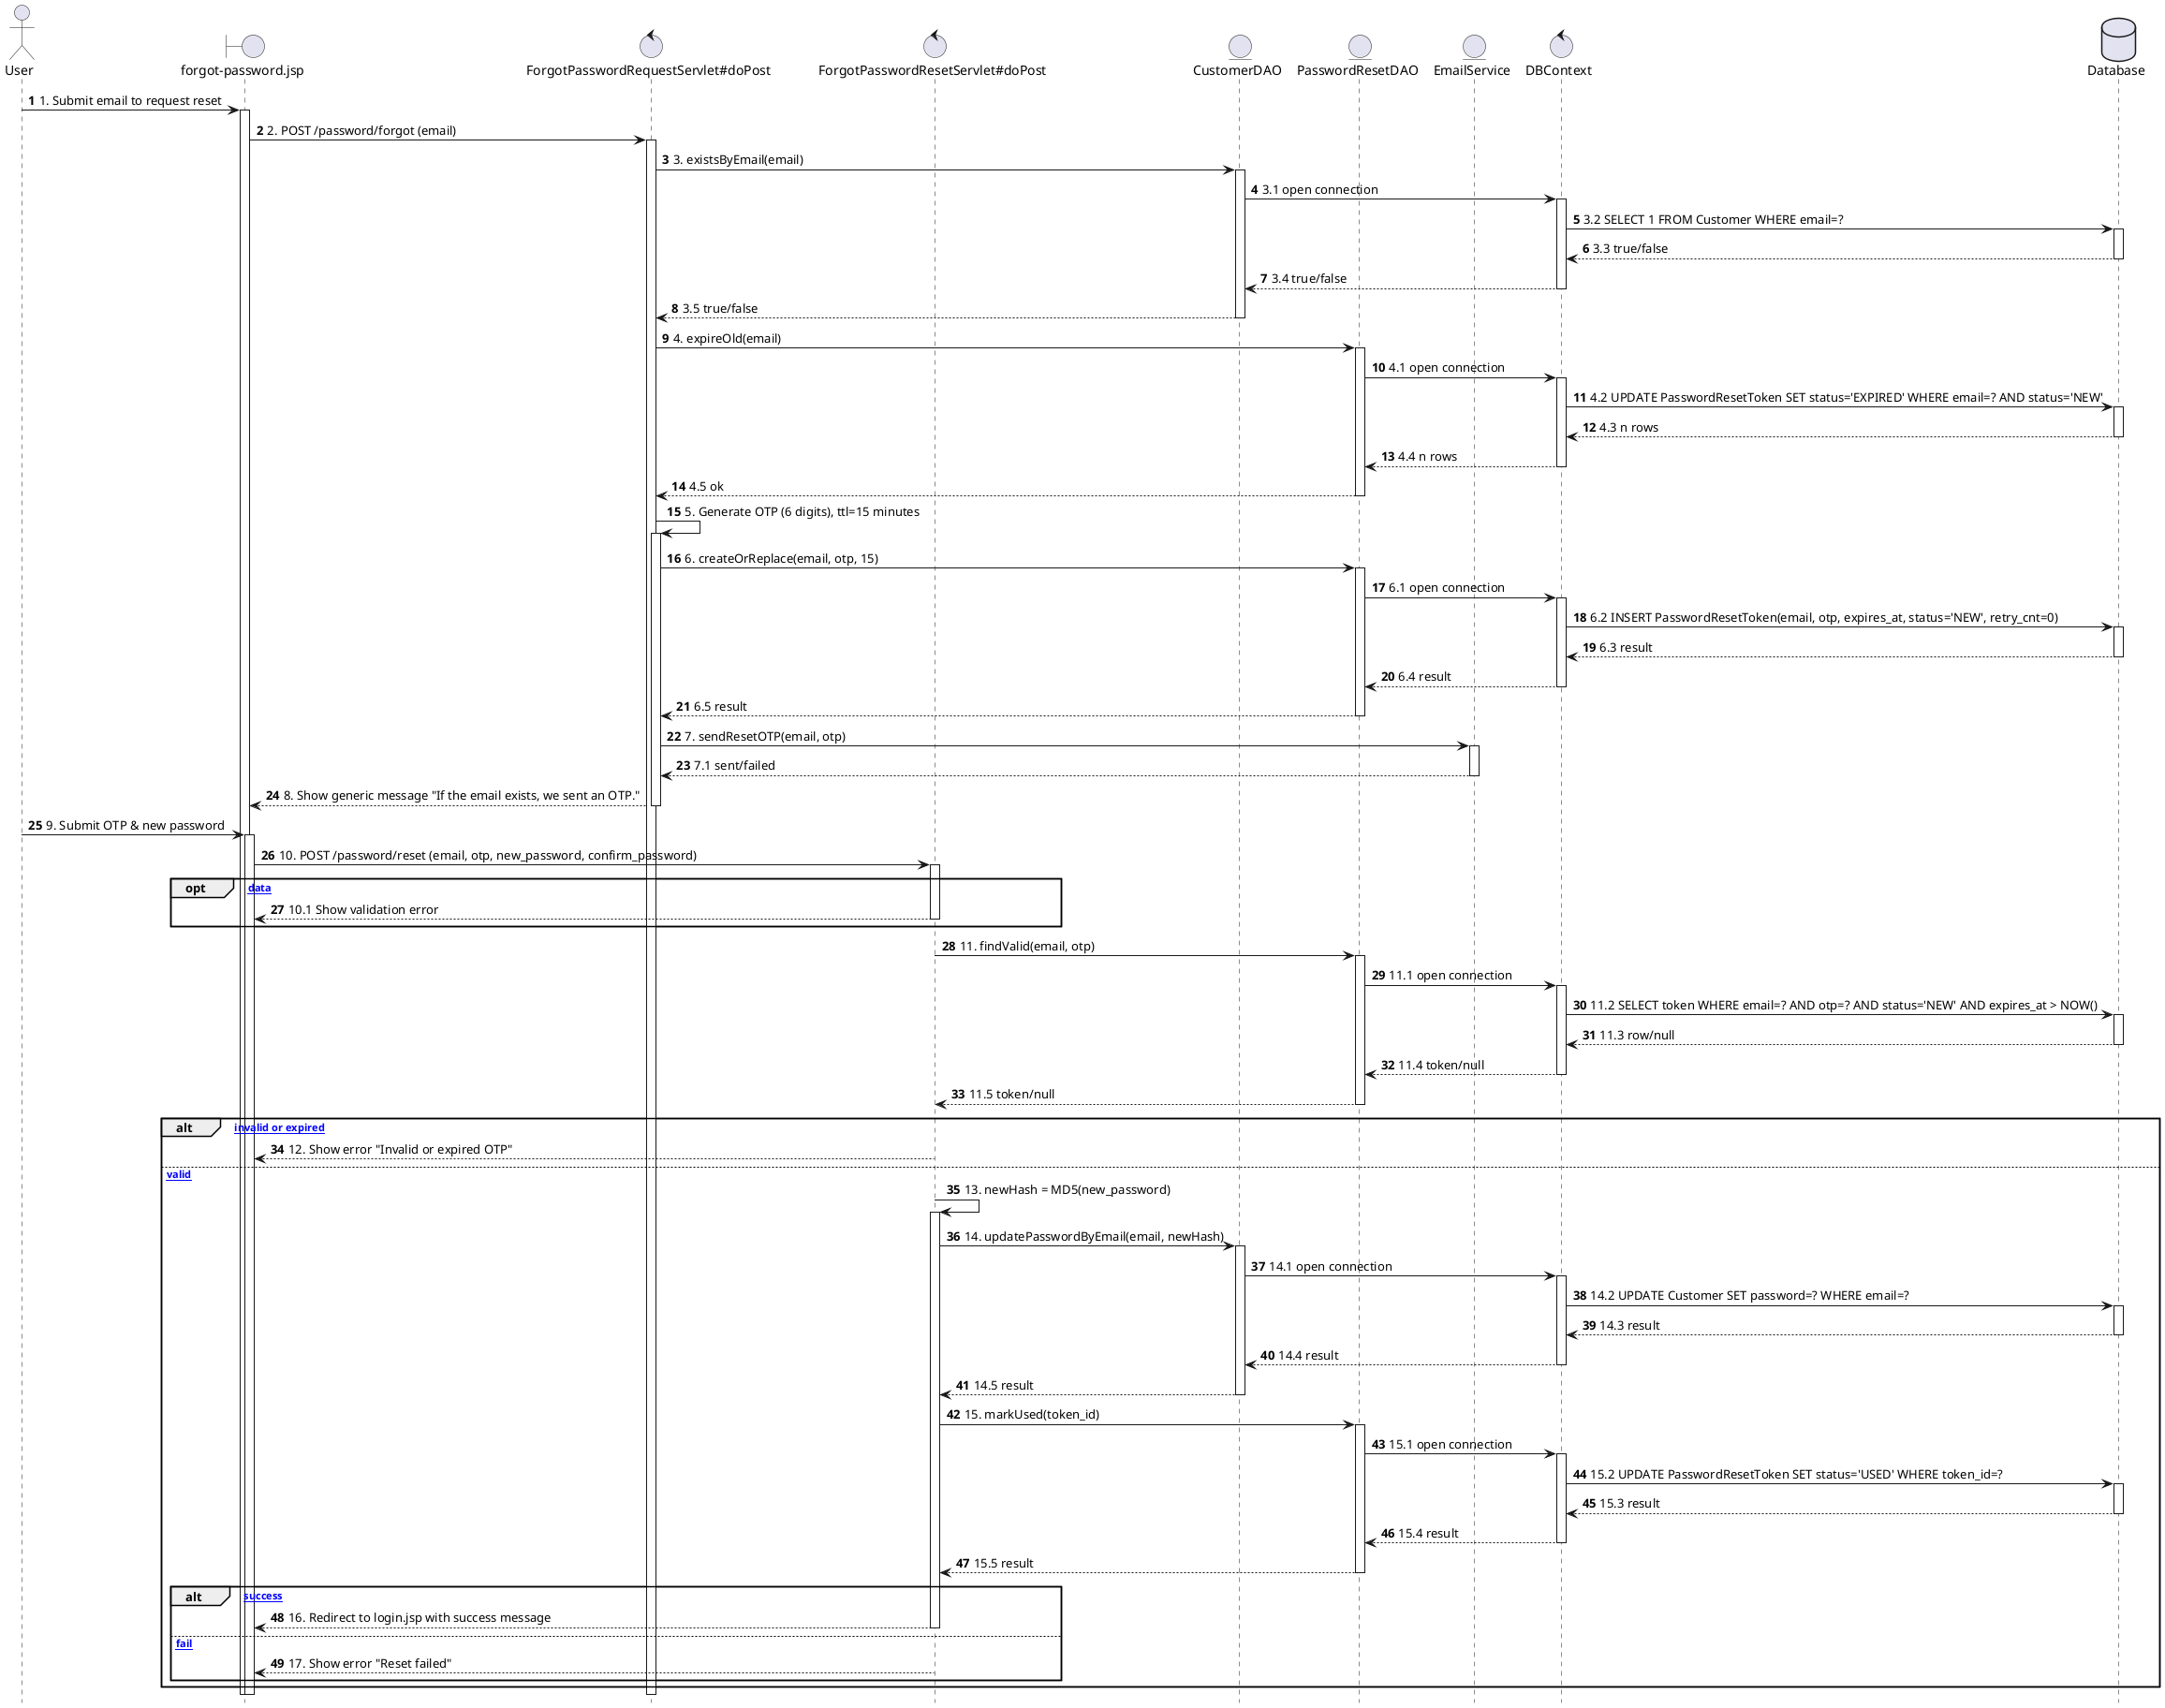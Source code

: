 @startuml
autonumber
autoactivate on
hide footbox

actor User
boundary "forgot-password.jsp" as JSP
control "ForgotPasswordRequestServlet#doPost" as REQ
control "ForgotPasswordResetServlet#doPost" as RST
entity "CustomerDAO" as CDAO
entity "PasswordResetDAO" as PRDAO
entity "EmailService" as EMAIL
control "DBContext" as DBC
database "Database" as DB

' --- Pha 1: Gửi OTP ---
User -> JSP : 1. Submit email to request reset
JSP -> REQ : 2. POST /password/forgot (email)

REQ -> CDAO : 3. existsByEmail(email)
CDAO -> DBC : 3.1 open connection
DBC -> DB : 3.2 SELECT 1 FROM Customer WHERE email=?
DB --> DBC : 3.3 true/false
DBC --> CDAO : 3.4 true/false
CDAO --> REQ : 3.5 true/false

REQ -> PRDAO : 4. expireOld(email)
PRDAO -> DBC : 4.1 open connection
DBC -> DB : 4.2 UPDATE PasswordResetToken SET status='EXPIRED' WHERE email=? AND status='NEW'
DB --> DBC : 4.3 n rows
DBC --> PRDAO : 4.4 n rows
PRDAO --> REQ : 4.5 ok

REQ -> REQ : 5. Generate OTP (6 digits), ttl=15 minutes
REQ -> PRDAO : 6. createOrReplace(email, otp, 15)
PRDAO -> DBC : 6.1 open connection
DBC -> DB : 6.2 INSERT PasswordResetToken(email, otp, expires_at, status='NEW', retry_cnt=0)
DB --> DBC : 6.3 result
DBC --> PRDAO : 6.4 result
PRDAO --> REQ : 6.5 result

REQ -> EMAIL : 7. sendResetOTP(email, otp)
EMAIL --> REQ : 7.1 sent/failed

REQ --> JSP : 8. Show generic message "If the email exists, we sent an OTP."

' --- Pha 2: Đặt lại mật khẩu bằng OTP ---
User -> JSP : 9. Submit OTP & new password
JSP -> RST : 10. POST /password/reset (email, otp, new_password, confirm_password)

opt [Invalid data]
  RST --> JSP : 10.1 Show validation error
end

RST -> PRDAO : 11. findValid(email, otp)
PRDAO -> DBC : 11.1 open connection
DBC -> DB : 11.2 SELECT token WHERE email=? AND otp=? AND status='NEW' AND expires_at > NOW()
DB --> DBC : 11.3 row/null
DBC --> PRDAO : 11.4 token/null
PRDAO --> RST : 11.5 token/null

alt [token invalid or expired]
  RST --> JSP : 12. Show error "Invalid or expired OTP"
else [token valid]
  RST -> RST : 13. newHash = MD5(new_password)
  RST -> CDAO : 14. updatePasswordByEmail(email, newHash)
  CDAO -> DBC : 14.1 open connection
  DBC -> DB : 14.2 UPDATE Customer SET password=? WHERE email=?
  DB --> DBC : 14.3 result
  DBC --> CDAO : 14.4 result
  CDAO --> RST : 14.5 result

  RST -> PRDAO : 15. markUsed(token_id)
  PRDAO -> DBC : 15.1 open connection
  DBC -> DB : 15.2 UPDATE PasswordResetToken SET status='USED' WHERE token_id=?
  DB --> DBC : 15.3 result
  DBC --> PRDAO : 15.4 result
  PRDAO --> RST : 15.5 result

  alt [success]
    RST --> JSP : 16. Redirect to login.jsp with success message
  else [fail]
    RST --> JSP : 17. Show error "Reset failed"
  end
end
@enduml
